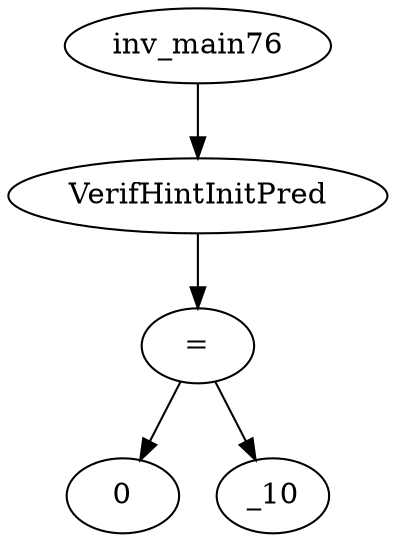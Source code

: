 digraph dag {
0 [label="inv_main76"];
1 [label="VerifHintInitPred"];
2 [label="="];
3 [label="0"];
4 [label="_10"];
0->1
1->2
2->4
2 -> 3
}
